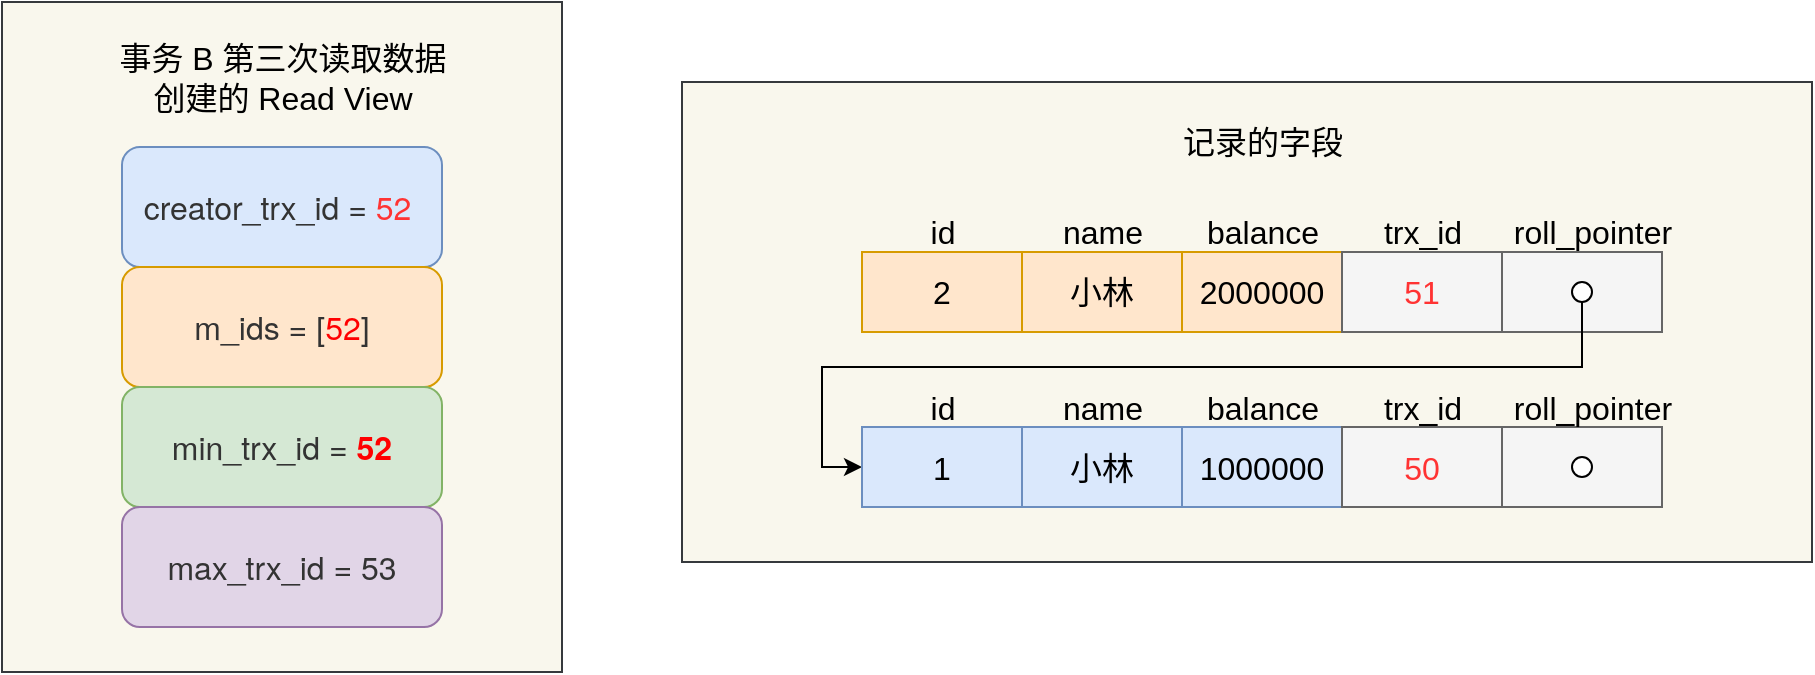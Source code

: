 <mxfile version="17.2.4" type="github">
  <diagram id="ux0jwftiJ_EdCIhOXbJE" name="Page-1">
    <mxGraphModel dx="102" dy="474" grid="1" gridSize="10" guides="1" tooltips="1" connect="1" arrows="1" fold="1" page="1" pageScale="1" pageWidth="827" pageHeight="1169" math="0" shadow="0">
      <root>
        <mxCell id="0" />
        <mxCell id="1" parent="0" />
        <mxCell id="txF12JI0B_JZpHMLiGdl-1" value="" style="rounded=0;whiteSpace=wrap;html=1;fontSize=16;fillColor=#f9f7ed;strokeColor=#36393d;" vertex="1" parent="1">
          <mxGeometry x="860" width="280" height="335" as="geometry" />
        </mxCell>
        <mxCell id="txF12JI0B_JZpHMLiGdl-2" value="&lt;span style=&quot;color: rgb(51 , 51 , 51) ; font-family: &amp;#34;helvetica neue&amp;#34; , &amp;#34;helvetica&amp;#34; , &amp;#34;arial&amp;#34; , sans-serif ; font-size: 16px ; text-align: left&quot;&gt;creator_trx_&lt;/span&gt;&lt;span style=&quot;color: rgb(51 , 51 , 51) ; font-family: &amp;#34;helvetica neue&amp;#34; , &amp;#34;helvetica&amp;#34; , &amp;#34;arial&amp;#34; , sans-serif ; font-size: 16px ; text-align: left&quot;&gt;id = &lt;/span&gt;&lt;span style=&quot;font-family: &amp;#34;helvetica neue&amp;#34; , &amp;#34;helvetica&amp;#34; , &amp;#34;arial&amp;#34; , sans-serif ; font-size: 16px ; text-align: left&quot;&gt;&lt;font color=&quot;#ff3333&quot;&gt;52&lt;/font&gt;&lt;/span&gt;&lt;span style=&quot;color: rgb(51 , 51 , 51) ; font-family: &amp;#34;helvetica neue&amp;#34; , &amp;#34;helvetica&amp;#34; , &amp;#34;arial&amp;#34; , sans-serif ; font-size: 16px ; text-align: left&quot;&gt;&amp;nbsp;&lt;/span&gt;" style="rounded=1;whiteSpace=wrap;html=1;fontSize=16;fillColor=#dae8fc;strokeColor=#6c8ebf;labelBackgroundColor=none;" vertex="1" parent="1">
          <mxGeometry x="920" y="72.5" width="160" height="60" as="geometry" />
        </mxCell>
        <mxCell id="txF12JI0B_JZpHMLiGdl-3" value="&lt;span style=&quot;color: rgb(51 , 51 , 51) ; font-family: &amp;#34;helvetica neue&amp;#34; , &amp;#34;helvetica&amp;#34; , &amp;#34;arial&amp;#34; , sans-serif ; font-size: 16px ; text-align: left&quot;&gt;m_&lt;/span&gt;&lt;span style=&quot;color: rgb(51 , 51 , 51) ; font-family: &amp;#34;helvetica neue&amp;#34; , &amp;#34;helvetica&amp;#34; , &amp;#34;arial&amp;#34; , sans-serif ; font-size: 16px ; text-align: left&quot;&gt;id&lt;/span&gt;&lt;span style=&quot;color: rgb(51 , 51 , 51) ; font-family: &amp;#34;helvetica neue&amp;#34; , &amp;#34;helvetica&amp;#34; , &amp;#34;arial&amp;#34; , sans-serif ; font-size: 16px ; text-align: left&quot;&gt;s = [&lt;/span&gt;&lt;span style=&quot;font-family: &amp;#34;helvetica neue&amp;#34; , &amp;#34;helvetica&amp;#34; , &amp;#34;arial&amp;#34; , sans-serif ; font-size: 16px ; text-align: left&quot;&gt;&lt;font color=&quot;#ff0000&quot;&gt;52&lt;/font&gt;&lt;/span&gt;&lt;span style=&quot;color: rgb(51 , 51 , 51) ; font-family: &amp;#34;helvetica neue&amp;#34; , &amp;#34;helvetica&amp;#34; , &amp;#34;arial&amp;#34; , sans-serif ; font-size: 16px ; text-align: left&quot;&gt;]&lt;br style=&quot;font-size: 16px&quot;&gt;&lt;/span&gt;" style="rounded=1;whiteSpace=wrap;html=1;fontSize=16;fillColor=#ffe6cc;strokeColor=#d79b00;labelBackgroundColor=none;" vertex="1" parent="1">
          <mxGeometry x="920" y="132.5" width="160" height="60" as="geometry" />
        </mxCell>
        <mxCell id="txF12JI0B_JZpHMLiGdl-4" value="&lt;span style=&quot;color: rgb(51 , 51 , 51) ; font-family: &amp;#34;helvetica neue&amp;#34; , &amp;#34;helvetica&amp;#34; , &amp;#34;arial&amp;#34; , sans-serif ; font-size: 16px ; text-align: left&quot;&gt;min_trx_&lt;/span&gt;&lt;span style=&quot;color: rgb(51 , 51 , 51) ; font-family: &amp;#34;helvetica neue&amp;#34; , &amp;#34;helvetica&amp;#34; , &amp;#34;arial&amp;#34; , sans-serif ; font-size: 16px ; text-align: left&quot;&gt;id = &lt;/span&gt;&lt;span style=&quot;font-family: &amp;#34;helvetica neue&amp;#34; , &amp;#34;helvetica&amp;#34; , &amp;#34;arial&amp;#34; , sans-serif ; font-size: 16px ; text-align: left&quot;&gt;&lt;font color=&quot;#ff0000&quot;&gt;&lt;b&gt;52&lt;/b&gt;&lt;/font&gt;&lt;/span&gt;" style="rounded=1;whiteSpace=wrap;html=1;fontSize=16;fillColor=#d5e8d4;strokeColor=#82b366;labelBackgroundColor=none;" vertex="1" parent="1">
          <mxGeometry x="920" y="192.5" width="160" height="60" as="geometry" />
        </mxCell>
        <mxCell id="txF12JI0B_JZpHMLiGdl-5" value="&lt;span style=&quot;color: rgb(51 , 51 , 51) ; font-family: &amp;quot;helvetica neue&amp;quot; , &amp;quot;helvetica&amp;quot; , &amp;quot;arial&amp;quot; , sans-serif ; font-size: 16px ; text-align: left&quot;&gt;max_trx_&lt;/span&gt;&lt;span style=&quot;color: rgb(51 , 51 , 51) ; font-family: &amp;quot;helvetica neue&amp;quot; , &amp;quot;helvetica&amp;quot; , &amp;quot;arial&amp;quot; , sans-serif ; font-size: 16px ; text-align: left&quot;&gt;id = 53&lt;/span&gt;" style="rounded=1;whiteSpace=wrap;html=1;fontSize=16;fillColor=#e1d5e7;strokeColor=#9673a6;labelBackgroundColor=none;" vertex="1" parent="1">
          <mxGeometry x="920" y="252.5" width="160" height="60" as="geometry" />
        </mxCell>
        <mxCell id="txF12JI0B_JZpHMLiGdl-6" value="事务 B 第三次读取数据&lt;br&gt;创建的 Read View" style="text;html=1;align=center;verticalAlign=middle;resizable=0;points=[];autosize=1;strokeColor=none;fontSize=16;" vertex="1" parent="1">
          <mxGeometry x="910" y="17.5" width="180" height="40" as="geometry" />
        </mxCell>
        <mxCell id="txF12JI0B_JZpHMLiGdl-8" value="" style="rounded=0;whiteSpace=wrap;html=1;fontSize=16;fillColor=#f9f7ed;strokeColor=#36393d;" vertex="1" parent="1">
          <mxGeometry x="1200" y="40" width="565" height="240" as="geometry" />
        </mxCell>
        <mxCell id="txF12JI0B_JZpHMLiGdl-9" value="2" style="rounded=0;whiteSpace=wrap;html=1;fontSize=16;fillColor=#ffe6cc;strokeColor=#d79b00;" vertex="1" parent="1">
          <mxGeometry x="1290" y="125" width="80" height="40" as="geometry" />
        </mxCell>
        <mxCell id="txF12JI0B_JZpHMLiGdl-10" value="小林" style="rounded=0;whiteSpace=wrap;html=1;fontSize=16;fillColor=#ffe6cc;strokeColor=#d79b00;" vertex="1" parent="1">
          <mxGeometry x="1370" y="125" width="80" height="40" as="geometry" />
        </mxCell>
        <mxCell id="txF12JI0B_JZpHMLiGdl-11" value="2000000" style="rounded=0;whiteSpace=wrap;html=1;fontSize=16;fillColor=#ffe6cc;strokeColor=#d79b00;" vertex="1" parent="1">
          <mxGeometry x="1450" y="125" width="80" height="40" as="geometry" />
        </mxCell>
        <mxCell id="txF12JI0B_JZpHMLiGdl-12" value="&lt;font color=&quot;#ff3333&quot;&gt;51&lt;/font&gt;" style="rounded=0;whiteSpace=wrap;html=1;fontSize=16;fillColor=#f5f5f5;strokeColor=#666666;fontColor=#333333;" vertex="1" parent="1">
          <mxGeometry x="1530" y="125" width="80" height="40" as="geometry" />
        </mxCell>
        <mxCell id="txF12JI0B_JZpHMLiGdl-13" value="" style="rounded=0;whiteSpace=wrap;html=1;fontSize=16;fillColor=#f5f5f5;strokeColor=#666666;fontColor=#333333;" vertex="1" parent="1">
          <mxGeometry x="1610" y="125" width="80" height="40" as="geometry" />
        </mxCell>
        <mxCell id="txF12JI0B_JZpHMLiGdl-14" value="id" style="text;html=1;align=center;verticalAlign=middle;resizable=0;points=[];autosize=1;strokeColor=none;fontSize=16;" vertex="1" parent="1">
          <mxGeometry x="1315" y="105" width="30" height="20" as="geometry" />
        </mxCell>
        <mxCell id="txF12JI0B_JZpHMLiGdl-15" value="name" style="text;html=1;align=center;verticalAlign=middle;resizable=0;points=[];autosize=1;strokeColor=none;fontSize=16;" vertex="1" parent="1">
          <mxGeometry x="1380" y="105" width="60" height="20" as="geometry" />
        </mxCell>
        <mxCell id="txF12JI0B_JZpHMLiGdl-16" value="balance" style="text;html=1;align=center;verticalAlign=middle;resizable=0;points=[];autosize=1;strokeColor=none;fontSize=16;" vertex="1" parent="1">
          <mxGeometry x="1455" y="105" width="70" height="20" as="geometry" />
        </mxCell>
        <mxCell id="txF12JI0B_JZpHMLiGdl-17" value="trx_id" style="text;html=1;align=center;verticalAlign=middle;resizable=0;points=[];autosize=1;strokeColor=none;fontSize=16;" vertex="1" parent="1">
          <mxGeometry x="1545" y="105" width="50" height="20" as="geometry" />
        </mxCell>
        <mxCell id="txF12JI0B_JZpHMLiGdl-18" value="roll_pointer" style="text;html=1;align=center;verticalAlign=middle;resizable=0;points=[];autosize=1;strokeColor=none;fontSize=16;" vertex="1" parent="1">
          <mxGeometry x="1610" y="105" width="90" height="20" as="geometry" />
        </mxCell>
        <mxCell id="txF12JI0B_JZpHMLiGdl-19" style="edgeStyle=orthogonalEdgeStyle;rounded=0;orthogonalLoop=1;jettySize=auto;html=1;entryX=0;entryY=0.5;entryDx=0;entryDy=0;" edge="1" parent="1" source="txF12JI0B_JZpHMLiGdl-20" target="txF12JI0B_JZpHMLiGdl-22">
          <mxGeometry relative="1" as="geometry">
            <Array as="points">
              <mxPoint x="1650" y="182.5" />
              <mxPoint x="1270" y="182.5" />
              <mxPoint x="1270" y="232.5" />
            </Array>
          </mxGeometry>
        </mxCell>
        <mxCell id="txF12JI0B_JZpHMLiGdl-20" value="" style="ellipse;whiteSpace=wrap;html=1;aspect=fixed;fontSize=16;" vertex="1" parent="1">
          <mxGeometry x="1645" y="140" width="10" height="10" as="geometry" />
        </mxCell>
        <mxCell id="txF12JI0B_JZpHMLiGdl-21" value="记录的字段" style="text;html=1;align=center;verticalAlign=middle;resizable=0;points=[];autosize=1;strokeColor=none;fontSize=16;" vertex="1" parent="1">
          <mxGeometry x="1440" y="60" width="100" height="20" as="geometry" />
        </mxCell>
        <mxCell id="txF12JI0B_JZpHMLiGdl-22" value="1" style="rounded=0;whiteSpace=wrap;html=1;fontSize=16;fillColor=#dae8fc;strokeColor=#6c8ebf;" vertex="1" parent="1">
          <mxGeometry x="1290" y="212.5" width="80" height="40" as="geometry" />
        </mxCell>
        <mxCell id="txF12JI0B_JZpHMLiGdl-23" value="小林" style="rounded=0;whiteSpace=wrap;html=1;fontSize=16;fillColor=#dae8fc;strokeColor=#6c8ebf;" vertex="1" parent="1">
          <mxGeometry x="1370" y="212.5" width="80" height="40" as="geometry" />
        </mxCell>
        <mxCell id="txF12JI0B_JZpHMLiGdl-24" value="1000000" style="rounded=0;whiteSpace=wrap;html=1;fontSize=16;fillColor=#dae8fc;strokeColor=#6c8ebf;" vertex="1" parent="1">
          <mxGeometry x="1450" y="212.5" width="80" height="40" as="geometry" />
        </mxCell>
        <mxCell id="txF12JI0B_JZpHMLiGdl-25" value="&lt;font color=&quot;#ff3333&quot;&gt;50&lt;/font&gt;" style="rounded=0;whiteSpace=wrap;html=1;fontSize=16;fillColor=#f5f5f5;strokeColor=#666666;fontColor=#333333;" vertex="1" parent="1">
          <mxGeometry x="1530" y="212.5" width="80" height="40" as="geometry" />
        </mxCell>
        <mxCell id="txF12JI0B_JZpHMLiGdl-26" value="" style="rounded=0;whiteSpace=wrap;html=1;fontSize=16;fillColor=#f5f5f5;strokeColor=#666666;fontColor=#333333;" vertex="1" parent="1">
          <mxGeometry x="1610" y="212.5" width="80" height="40" as="geometry" />
        </mxCell>
        <mxCell id="txF12JI0B_JZpHMLiGdl-27" value="id" style="text;html=1;align=center;verticalAlign=middle;resizable=0;points=[];autosize=1;strokeColor=none;fontSize=16;" vertex="1" parent="1">
          <mxGeometry x="1315" y="192.5" width="30" height="20" as="geometry" />
        </mxCell>
        <mxCell id="txF12JI0B_JZpHMLiGdl-28" value="name" style="text;html=1;align=center;verticalAlign=middle;resizable=0;points=[];autosize=1;strokeColor=none;fontSize=16;" vertex="1" parent="1">
          <mxGeometry x="1380" y="192.5" width="60" height="20" as="geometry" />
        </mxCell>
        <mxCell id="txF12JI0B_JZpHMLiGdl-29" value="balance" style="text;html=1;align=center;verticalAlign=middle;resizable=0;points=[];autosize=1;strokeColor=none;fontSize=16;" vertex="1" parent="1">
          <mxGeometry x="1455" y="192.5" width="70" height="20" as="geometry" />
        </mxCell>
        <mxCell id="txF12JI0B_JZpHMLiGdl-30" value="trx_id" style="text;html=1;align=center;verticalAlign=middle;resizable=0;points=[];autosize=1;strokeColor=none;fontSize=16;" vertex="1" parent="1">
          <mxGeometry x="1545" y="192.5" width="50" height="20" as="geometry" />
        </mxCell>
        <mxCell id="txF12JI0B_JZpHMLiGdl-31" value="roll_pointer" style="text;html=1;align=center;verticalAlign=middle;resizable=0;points=[];autosize=1;strokeColor=none;fontSize=16;" vertex="1" parent="1">
          <mxGeometry x="1610" y="192.5" width="90" height="20" as="geometry" />
        </mxCell>
        <mxCell id="txF12JI0B_JZpHMLiGdl-32" value="" style="ellipse;whiteSpace=wrap;html=1;aspect=fixed;fontSize=16;" vertex="1" parent="1">
          <mxGeometry x="1645" y="227.5" width="10" height="10" as="geometry" />
        </mxCell>
      </root>
    </mxGraphModel>
  </diagram>
</mxfile>
